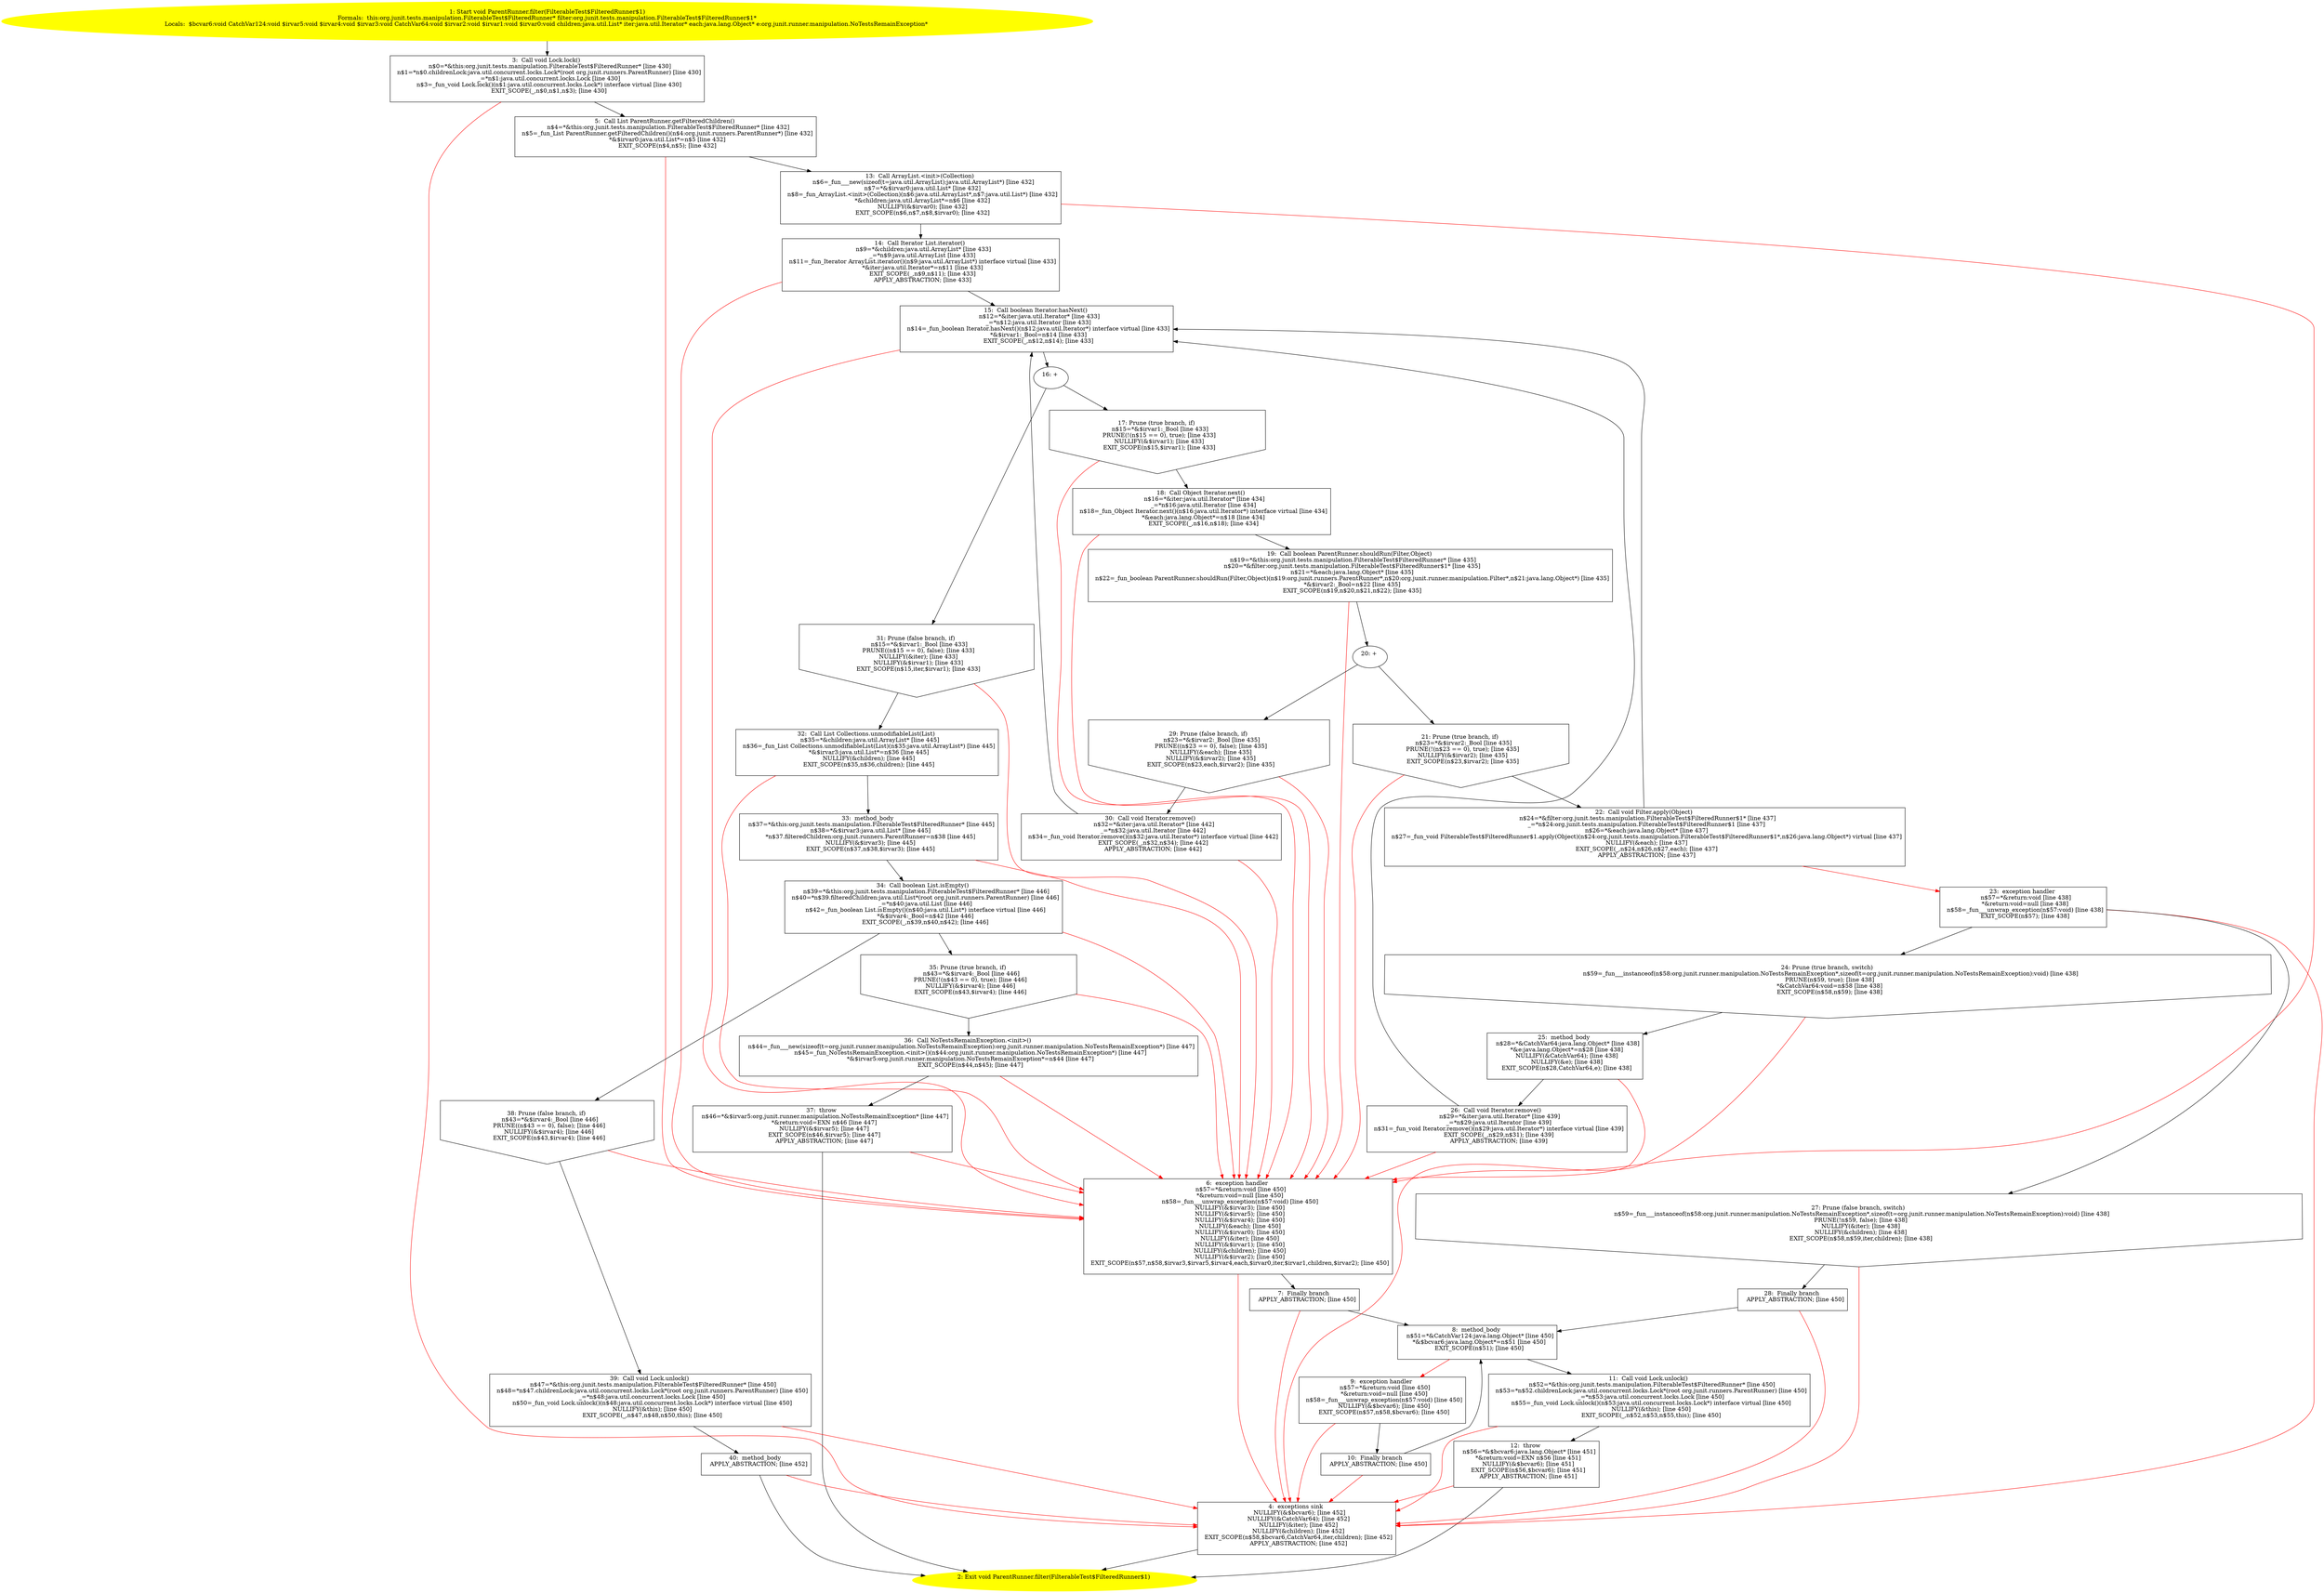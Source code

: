 /* @generated */
digraph cfg {
"org.junit.runners.ParentRunner.filter(org.junit.tests.manipulation.FilterableTest$FilteredRunner$1):.2b0ba203df0925f133ce78e532cfa5ee_1" [label="1: Start void ParentRunner.filter(FilterableTest$FilteredRunner$1)\nFormals:  this:org.junit.tests.manipulation.FilterableTest$FilteredRunner* filter:org.junit.tests.manipulation.FilterableTest$FilteredRunner$1*\nLocals:  $bcvar6:void CatchVar124:void $irvar5:void $irvar4:void $irvar3:void CatchVar64:void $irvar2:void $irvar1:void $irvar0:void children:java.util.List* iter:java.util.Iterator* each:java.lang.Object* e:org.junit.runner.manipulation.NoTestsRemainException* \n  " color=yellow style=filled]
	

	 "org.junit.runners.ParentRunner.filter(org.junit.tests.manipulation.FilterableTest$FilteredRunner$1):.2b0ba203df0925f133ce78e532cfa5ee_1" -> "org.junit.runners.ParentRunner.filter(org.junit.tests.manipulation.FilterableTest$FilteredRunner$1):.2b0ba203df0925f133ce78e532cfa5ee_3" ;
"org.junit.runners.ParentRunner.filter(org.junit.tests.manipulation.FilterableTest$FilteredRunner$1):.2b0ba203df0925f133ce78e532cfa5ee_2" [label="2: Exit void ParentRunner.filter(FilterableTest$FilteredRunner$1) \n  " color=yellow style=filled]
	

"org.junit.runners.ParentRunner.filter(org.junit.tests.manipulation.FilterableTest$FilteredRunner$1):.2b0ba203df0925f133ce78e532cfa5ee_3" [label="3:  Call void Lock.lock() \n   n$0=*&this:org.junit.tests.manipulation.FilterableTest$FilteredRunner* [line 430]\n  n$1=*n$0.childrenLock:java.util.concurrent.locks.Lock*(root org.junit.runners.ParentRunner) [line 430]\n  _=*n$1:java.util.concurrent.locks.Lock [line 430]\n  n$3=_fun_void Lock.lock()(n$1:java.util.concurrent.locks.Lock*) interface virtual [line 430]\n  EXIT_SCOPE(_,n$0,n$1,n$3); [line 430]\n " shape="box"]
	

	 "org.junit.runners.ParentRunner.filter(org.junit.tests.manipulation.FilterableTest$FilteredRunner$1):.2b0ba203df0925f133ce78e532cfa5ee_3" -> "org.junit.runners.ParentRunner.filter(org.junit.tests.manipulation.FilterableTest$FilteredRunner$1):.2b0ba203df0925f133ce78e532cfa5ee_5" ;
	 "org.junit.runners.ParentRunner.filter(org.junit.tests.manipulation.FilterableTest$FilteredRunner$1):.2b0ba203df0925f133ce78e532cfa5ee_3" -> "org.junit.runners.ParentRunner.filter(org.junit.tests.manipulation.FilterableTest$FilteredRunner$1):.2b0ba203df0925f133ce78e532cfa5ee_4" [color="red" ];
"org.junit.runners.ParentRunner.filter(org.junit.tests.manipulation.FilterableTest$FilteredRunner$1):.2b0ba203df0925f133ce78e532cfa5ee_4" [label="4:  exceptions sink \n   NULLIFY(&$bcvar6); [line 452]\n  NULLIFY(&CatchVar64); [line 452]\n  NULLIFY(&iter); [line 452]\n  NULLIFY(&children); [line 452]\n  EXIT_SCOPE(n$58,$bcvar6,CatchVar64,iter,children); [line 452]\n  APPLY_ABSTRACTION; [line 452]\n " shape="box"]
	

	 "org.junit.runners.ParentRunner.filter(org.junit.tests.manipulation.FilterableTest$FilteredRunner$1):.2b0ba203df0925f133ce78e532cfa5ee_4" -> "org.junit.runners.ParentRunner.filter(org.junit.tests.manipulation.FilterableTest$FilteredRunner$1):.2b0ba203df0925f133ce78e532cfa5ee_2" ;
"org.junit.runners.ParentRunner.filter(org.junit.tests.manipulation.FilterableTest$FilteredRunner$1):.2b0ba203df0925f133ce78e532cfa5ee_5" [label="5:  Call List ParentRunner.getFilteredChildren() \n   n$4=*&this:org.junit.tests.manipulation.FilterableTest$FilteredRunner* [line 432]\n  n$5=_fun_List ParentRunner.getFilteredChildren()(n$4:org.junit.runners.ParentRunner*) [line 432]\n  *&$irvar0:java.util.List*=n$5 [line 432]\n  EXIT_SCOPE(n$4,n$5); [line 432]\n " shape="box"]
	

	 "org.junit.runners.ParentRunner.filter(org.junit.tests.manipulation.FilterableTest$FilteredRunner$1):.2b0ba203df0925f133ce78e532cfa5ee_5" -> "org.junit.runners.ParentRunner.filter(org.junit.tests.manipulation.FilterableTest$FilteredRunner$1):.2b0ba203df0925f133ce78e532cfa5ee_13" ;
	 "org.junit.runners.ParentRunner.filter(org.junit.tests.manipulation.FilterableTest$FilteredRunner$1):.2b0ba203df0925f133ce78e532cfa5ee_5" -> "org.junit.runners.ParentRunner.filter(org.junit.tests.manipulation.FilterableTest$FilteredRunner$1):.2b0ba203df0925f133ce78e532cfa5ee_6" [color="red" ];
"org.junit.runners.ParentRunner.filter(org.junit.tests.manipulation.FilterableTest$FilteredRunner$1):.2b0ba203df0925f133ce78e532cfa5ee_6" [label="6:  exception handler \n   n$57=*&return:void [line 450]\n  *&return:void=null [line 450]\n  n$58=_fun___unwrap_exception(n$57:void) [line 450]\n  NULLIFY(&$irvar3); [line 450]\n  NULLIFY(&$irvar5); [line 450]\n  NULLIFY(&$irvar4); [line 450]\n  NULLIFY(&each); [line 450]\n  NULLIFY(&$irvar0); [line 450]\n  NULLIFY(&iter); [line 450]\n  NULLIFY(&$irvar1); [line 450]\n  NULLIFY(&children); [line 450]\n  NULLIFY(&$irvar2); [line 450]\n  EXIT_SCOPE(n$57,n$58,$irvar3,$irvar5,$irvar4,each,$irvar0,iter,$irvar1,children,$irvar2); [line 450]\n " shape="box"]
	

	 "org.junit.runners.ParentRunner.filter(org.junit.tests.manipulation.FilterableTest$FilteredRunner$1):.2b0ba203df0925f133ce78e532cfa5ee_6" -> "org.junit.runners.ParentRunner.filter(org.junit.tests.manipulation.FilterableTest$FilteredRunner$1):.2b0ba203df0925f133ce78e532cfa5ee_7" ;
	 "org.junit.runners.ParentRunner.filter(org.junit.tests.manipulation.FilterableTest$FilteredRunner$1):.2b0ba203df0925f133ce78e532cfa5ee_6" -> "org.junit.runners.ParentRunner.filter(org.junit.tests.manipulation.FilterableTest$FilteredRunner$1):.2b0ba203df0925f133ce78e532cfa5ee_4" [color="red" ];
"org.junit.runners.ParentRunner.filter(org.junit.tests.manipulation.FilterableTest$FilteredRunner$1):.2b0ba203df0925f133ce78e532cfa5ee_7" [label="7:  Finally branch \n   APPLY_ABSTRACTION; [line 450]\n " shape="box"]
	

	 "org.junit.runners.ParentRunner.filter(org.junit.tests.manipulation.FilterableTest$FilteredRunner$1):.2b0ba203df0925f133ce78e532cfa5ee_7" -> "org.junit.runners.ParentRunner.filter(org.junit.tests.manipulation.FilterableTest$FilteredRunner$1):.2b0ba203df0925f133ce78e532cfa5ee_8" ;
	 "org.junit.runners.ParentRunner.filter(org.junit.tests.manipulation.FilterableTest$FilteredRunner$1):.2b0ba203df0925f133ce78e532cfa5ee_7" -> "org.junit.runners.ParentRunner.filter(org.junit.tests.manipulation.FilterableTest$FilteredRunner$1):.2b0ba203df0925f133ce78e532cfa5ee_4" [color="red" ];
"org.junit.runners.ParentRunner.filter(org.junit.tests.manipulation.FilterableTest$FilteredRunner$1):.2b0ba203df0925f133ce78e532cfa5ee_8" [label="8:  method_body \n   n$51=*&CatchVar124:java.lang.Object* [line 450]\n  *&$bcvar6:java.lang.Object*=n$51 [line 450]\n  EXIT_SCOPE(n$51); [line 450]\n " shape="box"]
	

	 "org.junit.runners.ParentRunner.filter(org.junit.tests.manipulation.FilterableTest$FilteredRunner$1):.2b0ba203df0925f133ce78e532cfa5ee_8" -> "org.junit.runners.ParentRunner.filter(org.junit.tests.manipulation.FilterableTest$FilteredRunner$1):.2b0ba203df0925f133ce78e532cfa5ee_11" ;
	 "org.junit.runners.ParentRunner.filter(org.junit.tests.manipulation.FilterableTest$FilteredRunner$1):.2b0ba203df0925f133ce78e532cfa5ee_8" -> "org.junit.runners.ParentRunner.filter(org.junit.tests.manipulation.FilterableTest$FilteredRunner$1):.2b0ba203df0925f133ce78e532cfa5ee_9" [color="red" ];
"org.junit.runners.ParentRunner.filter(org.junit.tests.manipulation.FilterableTest$FilteredRunner$1):.2b0ba203df0925f133ce78e532cfa5ee_9" [label="9:  exception handler \n   n$57=*&return:void [line 450]\n  *&return:void=null [line 450]\n  n$58=_fun___unwrap_exception(n$57:void) [line 450]\n  NULLIFY(&$bcvar6); [line 450]\n  EXIT_SCOPE(n$57,n$58,$bcvar6); [line 450]\n " shape="box"]
	

	 "org.junit.runners.ParentRunner.filter(org.junit.tests.manipulation.FilterableTest$FilteredRunner$1):.2b0ba203df0925f133ce78e532cfa5ee_9" -> "org.junit.runners.ParentRunner.filter(org.junit.tests.manipulation.FilterableTest$FilteredRunner$1):.2b0ba203df0925f133ce78e532cfa5ee_10" ;
	 "org.junit.runners.ParentRunner.filter(org.junit.tests.manipulation.FilterableTest$FilteredRunner$1):.2b0ba203df0925f133ce78e532cfa5ee_9" -> "org.junit.runners.ParentRunner.filter(org.junit.tests.manipulation.FilterableTest$FilteredRunner$1):.2b0ba203df0925f133ce78e532cfa5ee_4" [color="red" ];
"org.junit.runners.ParentRunner.filter(org.junit.tests.manipulation.FilterableTest$FilteredRunner$1):.2b0ba203df0925f133ce78e532cfa5ee_10" [label="10:  Finally branch \n   APPLY_ABSTRACTION; [line 450]\n " shape="box"]
	

	 "org.junit.runners.ParentRunner.filter(org.junit.tests.manipulation.FilterableTest$FilteredRunner$1):.2b0ba203df0925f133ce78e532cfa5ee_10" -> "org.junit.runners.ParentRunner.filter(org.junit.tests.manipulation.FilterableTest$FilteredRunner$1):.2b0ba203df0925f133ce78e532cfa5ee_8" ;
	 "org.junit.runners.ParentRunner.filter(org.junit.tests.manipulation.FilterableTest$FilteredRunner$1):.2b0ba203df0925f133ce78e532cfa5ee_10" -> "org.junit.runners.ParentRunner.filter(org.junit.tests.manipulation.FilterableTest$FilteredRunner$1):.2b0ba203df0925f133ce78e532cfa5ee_4" [color="red" ];
"org.junit.runners.ParentRunner.filter(org.junit.tests.manipulation.FilterableTest$FilteredRunner$1):.2b0ba203df0925f133ce78e532cfa5ee_11" [label="11:  Call void Lock.unlock() \n   n$52=*&this:org.junit.tests.manipulation.FilterableTest$FilteredRunner* [line 450]\n  n$53=*n$52.childrenLock:java.util.concurrent.locks.Lock*(root org.junit.runners.ParentRunner) [line 450]\n  _=*n$53:java.util.concurrent.locks.Lock [line 450]\n  n$55=_fun_void Lock.unlock()(n$53:java.util.concurrent.locks.Lock*) interface virtual [line 450]\n  NULLIFY(&this); [line 450]\n  EXIT_SCOPE(_,n$52,n$53,n$55,this); [line 450]\n " shape="box"]
	

	 "org.junit.runners.ParentRunner.filter(org.junit.tests.manipulation.FilterableTest$FilteredRunner$1):.2b0ba203df0925f133ce78e532cfa5ee_11" -> "org.junit.runners.ParentRunner.filter(org.junit.tests.manipulation.FilterableTest$FilteredRunner$1):.2b0ba203df0925f133ce78e532cfa5ee_12" ;
	 "org.junit.runners.ParentRunner.filter(org.junit.tests.manipulation.FilterableTest$FilteredRunner$1):.2b0ba203df0925f133ce78e532cfa5ee_11" -> "org.junit.runners.ParentRunner.filter(org.junit.tests.manipulation.FilterableTest$FilteredRunner$1):.2b0ba203df0925f133ce78e532cfa5ee_4" [color="red" ];
"org.junit.runners.ParentRunner.filter(org.junit.tests.manipulation.FilterableTest$FilteredRunner$1):.2b0ba203df0925f133ce78e532cfa5ee_12" [label="12:  throw \n   n$56=*&$bcvar6:java.lang.Object* [line 451]\n  *&return:void=EXN n$56 [line 451]\n  NULLIFY(&$bcvar6); [line 451]\n  EXIT_SCOPE(n$56,$bcvar6); [line 451]\n  APPLY_ABSTRACTION; [line 451]\n " shape="box"]
	

	 "org.junit.runners.ParentRunner.filter(org.junit.tests.manipulation.FilterableTest$FilteredRunner$1):.2b0ba203df0925f133ce78e532cfa5ee_12" -> "org.junit.runners.ParentRunner.filter(org.junit.tests.manipulation.FilterableTest$FilteredRunner$1):.2b0ba203df0925f133ce78e532cfa5ee_2" ;
	 "org.junit.runners.ParentRunner.filter(org.junit.tests.manipulation.FilterableTest$FilteredRunner$1):.2b0ba203df0925f133ce78e532cfa5ee_12" -> "org.junit.runners.ParentRunner.filter(org.junit.tests.manipulation.FilterableTest$FilteredRunner$1):.2b0ba203df0925f133ce78e532cfa5ee_4" [color="red" ];
"org.junit.runners.ParentRunner.filter(org.junit.tests.manipulation.FilterableTest$FilteredRunner$1):.2b0ba203df0925f133ce78e532cfa5ee_13" [label="13:  Call ArrayList.<init>(Collection) \n   n$6=_fun___new(sizeof(t=java.util.ArrayList):java.util.ArrayList*) [line 432]\n  n$7=*&$irvar0:java.util.List* [line 432]\n  n$8=_fun_ArrayList.<init>(Collection)(n$6:java.util.ArrayList*,n$7:java.util.List*) [line 432]\n  *&children:java.util.ArrayList*=n$6 [line 432]\n  NULLIFY(&$irvar0); [line 432]\n  EXIT_SCOPE(n$6,n$7,n$8,$irvar0); [line 432]\n " shape="box"]
	

	 "org.junit.runners.ParentRunner.filter(org.junit.tests.manipulation.FilterableTest$FilteredRunner$1):.2b0ba203df0925f133ce78e532cfa5ee_13" -> "org.junit.runners.ParentRunner.filter(org.junit.tests.manipulation.FilterableTest$FilteredRunner$1):.2b0ba203df0925f133ce78e532cfa5ee_14" ;
	 "org.junit.runners.ParentRunner.filter(org.junit.tests.manipulation.FilterableTest$FilteredRunner$1):.2b0ba203df0925f133ce78e532cfa5ee_13" -> "org.junit.runners.ParentRunner.filter(org.junit.tests.manipulation.FilterableTest$FilteredRunner$1):.2b0ba203df0925f133ce78e532cfa5ee_6" [color="red" ];
"org.junit.runners.ParentRunner.filter(org.junit.tests.manipulation.FilterableTest$FilteredRunner$1):.2b0ba203df0925f133ce78e532cfa5ee_14" [label="14:  Call Iterator List.iterator() \n   n$9=*&children:java.util.ArrayList* [line 433]\n  _=*n$9:java.util.ArrayList [line 433]\n  n$11=_fun_Iterator ArrayList.iterator()(n$9:java.util.ArrayList*) interface virtual [line 433]\n  *&iter:java.util.Iterator*=n$11 [line 433]\n  EXIT_SCOPE(_,n$9,n$11); [line 433]\n  APPLY_ABSTRACTION; [line 433]\n " shape="box"]
	

	 "org.junit.runners.ParentRunner.filter(org.junit.tests.manipulation.FilterableTest$FilteredRunner$1):.2b0ba203df0925f133ce78e532cfa5ee_14" -> "org.junit.runners.ParentRunner.filter(org.junit.tests.manipulation.FilterableTest$FilteredRunner$1):.2b0ba203df0925f133ce78e532cfa5ee_15" ;
	 "org.junit.runners.ParentRunner.filter(org.junit.tests.manipulation.FilterableTest$FilteredRunner$1):.2b0ba203df0925f133ce78e532cfa5ee_14" -> "org.junit.runners.ParentRunner.filter(org.junit.tests.manipulation.FilterableTest$FilteredRunner$1):.2b0ba203df0925f133ce78e532cfa5ee_6" [color="red" ];
"org.junit.runners.ParentRunner.filter(org.junit.tests.manipulation.FilterableTest$FilteredRunner$1):.2b0ba203df0925f133ce78e532cfa5ee_15" [label="15:  Call boolean Iterator.hasNext() \n   n$12=*&iter:java.util.Iterator* [line 433]\n  _=*n$12:java.util.Iterator [line 433]\n  n$14=_fun_boolean Iterator.hasNext()(n$12:java.util.Iterator*) interface virtual [line 433]\n  *&$irvar1:_Bool=n$14 [line 433]\n  EXIT_SCOPE(_,n$12,n$14); [line 433]\n " shape="box"]
	

	 "org.junit.runners.ParentRunner.filter(org.junit.tests.manipulation.FilterableTest$FilteredRunner$1):.2b0ba203df0925f133ce78e532cfa5ee_15" -> "org.junit.runners.ParentRunner.filter(org.junit.tests.manipulation.FilterableTest$FilteredRunner$1):.2b0ba203df0925f133ce78e532cfa5ee_16" ;
	 "org.junit.runners.ParentRunner.filter(org.junit.tests.manipulation.FilterableTest$FilteredRunner$1):.2b0ba203df0925f133ce78e532cfa5ee_15" -> "org.junit.runners.ParentRunner.filter(org.junit.tests.manipulation.FilterableTest$FilteredRunner$1):.2b0ba203df0925f133ce78e532cfa5ee_6" [color="red" ];
"org.junit.runners.ParentRunner.filter(org.junit.tests.manipulation.FilterableTest$FilteredRunner$1):.2b0ba203df0925f133ce78e532cfa5ee_16" [label="16: + \n  " ]
	

	 "org.junit.runners.ParentRunner.filter(org.junit.tests.manipulation.FilterableTest$FilteredRunner$1):.2b0ba203df0925f133ce78e532cfa5ee_16" -> "org.junit.runners.ParentRunner.filter(org.junit.tests.manipulation.FilterableTest$FilteredRunner$1):.2b0ba203df0925f133ce78e532cfa5ee_17" ;
	 "org.junit.runners.ParentRunner.filter(org.junit.tests.manipulation.FilterableTest$FilteredRunner$1):.2b0ba203df0925f133ce78e532cfa5ee_16" -> "org.junit.runners.ParentRunner.filter(org.junit.tests.manipulation.FilterableTest$FilteredRunner$1):.2b0ba203df0925f133ce78e532cfa5ee_31" ;
"org.junit.runners.ParentRunner.filter(org.junit.tests.manipulation.FilterableTest$FilteredRunner$1):.2b0ba203df0925f133ce78e532cfa5ee_17" [label="17: Prune (true branch, if) \n   n$15=*&$irvar1:_Bool [line 433]\n  PRUNE(!(n$15 == 0), true); [line 433]\n  NULLIFY(&$irvar1); [line 433]\n  EXIT_SCOPE(n$15,$irvar1); [line 433]\n " shape="invhouse"]
	

	 "org.junit.runners.ParentRunner.filter(org.junit.tests.manipulation.FilterableTest$FilteredRunner$1):.2b0ba203df0925f133ce78e532cfa5ee_17" -> "org.junit.runners.ParentRunner.filter(org.junit.tests.manipulation.FilterableTest$FilteredRunner$1):.2b0ba203df0925f133ce78e532cfa5ee_18" ;
	 "org.junit.runners.ParentRunner.filter(org.junit.tests.manipulation.FilterableTest$FilteredRunner$1):.2b0ba203df0925f133ce78e532cfa5ee_17" -> "org.junit.runners.ParentRunner.filter(org.junit.tests.manipulation.FilterableTest$FilteredRunner$1):.2b0ba203df0925f133ce78e532cfa5ee_6" [color="red" ];
"org.junit.runners.ParentRunner.filter(org.junit.tests.manipulation.FilterableTest$FilteredRunner$1):.2b0ba203df0925f133ce78e532cfa5ee_18" [label="18:  Call Object Iterator.next() \n   n$16=*&iter:java.util.Iterator* [line 434]\n  _=*n$16:java.util.Iterator [line 434]\n  n$18=_fun_Object Iterator.next()(n$16:java.util.Iterator*) interface virtual [line 434]\n  *&each:java.lang.Object*=n$18 [line 434]\n  EXIT_SCOPE(_,n$16,n$18); [line 434]\n " shape="box"]
	

	 "org.junit.runners.ParentRunner.filter(org.junit.tests.manipulation.FilterableTest$FilteredRunner$1):.2b0ba203df0925f133ce78e532cfa5ee_18" -> "org.junit.runners.ParentRunner.filter(org.junit.tests.manipulation.FilterableTest$FilteredRunner$1):.2b0ba203df0925f133ce78e532cfa5ee_19" ;
	 "org.junit.runners.ParentRunner.filter(org.junit.tests.manipulation.FilterableTest$FilteredRunner$1):.2b0ba203df0925f133ce78e532cfa5ee_18" -> "org.junit.runners.ParentRunner.filter(org.junit.tests.manipulation.FilterableTest$FilteredRunner$1):.2b0ba203df0925f133ce78e532cfa5ee_6" [color="red" ];
"org.junit.runners.ParentRunner.filter(org.junit.tests.manipulation.FilterableTest$FilteredRunner$1):.2b0ba203df0925f133ce78e532cfa5ee_19" [label="19:  Call boolean ParentRunner.shouldRun(Filter,Object) \n   n$19=*&this:org.junit.tests.manipulation.FilterableTest$FilteredRunner* [line 435]\n  n$20=*&filter:org.junit.tests.manipulation.FilterableTest$FilteredRunner$1* [line 435]\n  n$21=*&each:java.lang.Object* [line 435]\n  n$22=_fun_boolean ParentRunner.shouldRun(Filter,Object)(n$19:org.junit.runners.ParentRunner*,n$20:org.junit.runner.manipulation.Filter*,n$21:java.lang.Object*) [line 435]\n  *&$irvar2:_Bool=n$22 [line 435]\n  EXIT_SCOPE(n$19,n$20,n$21,n$22); [line 435]\n " shape="box"]
	

	 "org.junit.runners.ParentRunner.filter(org.junit.tests.manipulation.FilterableTest$FilteredRunner$1):.2b0ba203df0925f133ce78e532cfa5ee_19" -> "org.junit.runners.ParentRunner.filter(org.junit.tests.manipulation.FilterableTest$FilteredRunner$1):.2b0ba203df0925f133ce78e532cfa5ee_20" ;
	 "org.junit.runners.ParentRunner.filter(org.junit.tests.manipulation.FilterableTest$FilteredRunner$1):.2b0ba203df0925f133ce78e532cfa5ee_19" -> "org.junit.runners.ParentRunner.filter(org.junit.tests.manipulation.FilterableTest$FilteredRunner$1):.2b0ba203df0925f133ce78e532cfa5ee_6" [color="red" ];
"org.junit.runners.ParentRunner.filter(org.junit.tests.manipulation.FilterableTest$FilteredRunner$1):.2b0ba203df0925f133ce78e532cfa5ee_20" [label="20: + \n  " ]
	

	 "org.junit.runners.ParentRunner.filter(org.junit.tests.manipulation.FilterableTest$FilteredRunner$1):.2b0ba203df0925f133ce78e532cfa5ee_20" -> "org.junit.runners.ParentRunner.filter(org.junit.tests.manipulation.FilterableTest$FilteredRunner$1):.2b0ba203df0925f133ce78e532cfa5ee_21" ;
	 "org.junit.runners.ParentRunner.filter(org.junit.tests.manipulation.FilterableTest$FilteredRunner$1):.2b0ba203df0925f133ce78e532cfa5ee_20" -> "org.junit.runners.ParentRunner.filter(org.junit.tests.manipulation.FilterableTest$FilteredRunner$1):.2b0ba203df0925f133ce78e532cfa5ee_29" ;
"org.junit.runners.ParentRunner.filter(org.junit.tests.manipulation.FilterableTest$FilteredRunner$1):.2b0ba203df0925f133ce78e532cfa5ee_21" [label="21: Prune (true branch, if) \n   n$23=*&$irvar2:_Bool [line 435]\n  PRUNE(!(n$23 == 0), true); [line 435]\n  NULLIFY(&$irvar2); [line 435]\n  EXIT_SCOPE(n$23,$irvar2); [line 435]\n " shape="invhouse"]
	

	 "org.junit.runners.ParentRunner.filter(org.junit.tests.manipulation.FilterableTest$FilteredRunner$1):.2b0ba203df0925f133ce78e532cfa5ee_21" -> "org.junit.runners.ParentRunner.filter(org.junit.tests.manipulation.FilterableTest$FilteredRunner$1):.2b0ba203df0925f133ce78e532cfa5ee_22" ;
	 "org.junit.runners.ParentRunner.filter(org.junit.tests.manipulation.FilterableTest$FilteredRunner$1):.2b0ba203df0925f133ce78e532cfa5ee_21" -> "org.junit.runners.ParentRunner.filter(org.junit.tests.manipulation.FilterableTest$FilteredRunner$1):.2b0ba203df0925f133ce78e532cfa5ee_6" [color="red" ];
"org.junit.runners.ParentRunner.filter(org.junit.tests.manipulation.FilterableTest$FilteredRunner$1):.2b0ba203df0925f133ce78e532cfa5ee_22" [label="22:  Call void Filter.apply(Object) \n   n$24=*&filter:org.junit.tests.manipulation.FilterableTest$FilteredRunner$1* [line 437]\n  _=*n$24:org.junit.tests.manipulation.FilterableTest$FilteredRunner$1 [line 437]\n  n$26=*&each:java.lang.Object* [line 437]\n  n$27=_fun_void FilterableTest$FilteredRunner$1.apply(Object)(n$24:org.junit.tests.manipulation.FilterableTest$FilteredRunner$1*,n$26:java.lang.Object*) virtual [line 437]\n  NULLIFY(&each); [line 437]\n  EXIT_SCOPE(_,n$24,n$26,n$27,each); [line 437]\n  APPLY_ABSTRACTION; [line 437]\n " shape="box"]
	

	 "org.junit.runners.ParentRunner.filter(org.junit.tests.manipulation.FilterableTest$FilteredRunner$1):.2b0ba203df0925f133ce78e532cfa5ee_22" -> "org.junit.runners.ParentRunner.filter(org.junit.tests.manipulation.FilterableTest$FilteredRunner$1):.2b0ba203df0925f133ce78e532cfa5ee_15" ;
	 "org.junit.runners.ParentRunner.filter(org.junit.tests.manipulation.FilterableTest$FilteredRunner$1):.2b0ba203df0925f133ce78e532cfa5ee_22" -> "org.junit.runners.ParentRunner.filter(org.junit.tests.manipulation.FilterableTest$FilteredRunner$1):.2b0ba203df0925f133ce78e532cfa5ee_23" [color="red" ];
"org.junit.runners.ParentRunner.filter(org.junit.tests.manipulation.FilterableTest$FilteredRunner$1):.2b0ba203df0925f133ce78e532cfa5ee_23" [label="23:  exception handler \n   n$57=*&return:void [line 438]\n  *&return:void=null [line 438]\n  n$58=_fun___unwrap_exception(n$57:void) [line 438]\n  EXIT_SCOPE(n$57); [line 438]\n " shape="box"]
	

	 "org.junit.runners.ParentRunner.filter(org.junit.tests.manipulation.FilterableTest$FilteredRunner$1):.2b0ba203df0925f133ce78e532cfa5ee_23" -> "org.junit.runners.ParentRunner.filter(org.junit.tests.manipulation.FilterableTest$FilteredRunner$1):.2b0ba203df0925f133ce78e532cfa5ee_24" ;
	 "org.junit.runners.ParentRunner.filter(org.junit.tests.manipulation.FilterableTest$FilteredRunner$1):.2b0ba203df0925f133ce78e532cfa5ee_23" -> "org.junit.runners.ParentRunner.filter(org.junit.tests.manipulation.FilterableTest$FilteredRunner$1):.2b0ba203df0925f133ce78e532cfa5ee_27" ;
	 "org.junit.runners.ParentRunner.filter(org.junit.tests.manipulation.FilterableTest$FilteredRunner$1):.2b0ba203df0925f133ce78e532cfa5ee_23" -> "org.junit.runners.ParentRunner.filter(org.junit.tests.manipulation.FilterableTest$FilteredRunner$1):.2b0ba203df0925f133ce78e532cfa5ee_4" [color="red" ];
"org.junit.runners.ParentRunner.filter(org.junit.tests.manipulation.FilterableTest$FilteredRunner$1):.2b0ba203df0925f133ce78e532cfa5ee_24" [label="24: Prune (true branch, switch) \n   n$59=_fun___instanceof(n$58:org.junit.runner.manipulation.NoTestsRemainException*,sizeof(t=org.junit.runner.manipulation.NoTestsRemainException):void) [line 438]\n  PRUNE(n$59, true); [line 438]\n  *&CatchVar64:void=n$58 [line 438]\n  EXIT_SCOPE(n$58,n$59); [line 438]\n " shape="invhouse"]
	

	 "org.junit.runners.ParentRunner.filter(org.junit.tests.manipulation.FilterableTest$FilteredRunner$1):.2b0ba203df0925f133ce78e532cfa5ee_24" -> "org.junit.runners.ParentRunner.filter(org.junit.tests.manipulation.FilterableTest$FilteredRunner$1):.2b0ba203df0925f133ce78e532cfa5ee_25" ;
	 "org.junit.runners.ParentRunner.filter(org.junit.tests.manipulation.FilterableTest$FilteredRunner$1):.2b0ba203df0925f133ce78e532cfa5ee_24" -> "org.junit.runners.ParentRunner.filter(org.junit.tests.manipulation.FilterableTest$FilteredRunner$1):.2b0ba203df0925f133ce78e532cfa5ee_4" [color="red" ];
"org.junit.runners.ParentRunner.filter(org.junit.tests.manipulation.FilterableTest$FilteredRunner$1):.2b0ba203df0925f133ce78e532cfa5ee_25" [label="25:  method_body \n   n$28=*&CatchVar64:java.lang.Object* [line 438]\n  *&e:java.lang.Object*=n$28 [line 438]\n  NULLIFY(&CatchVar64); [line 438]\n  NULLIFY(&e); [line 438]\n  EXIT_SCOPE(n$28,CatchVar64,e); [line 438]\n " shape="box"]
	

	 "org.junit.runners.ParentRunner.filter(org.junit.tests.manipulation.FilterableTest$FilteredRunner$1):.2b0ba203df0925f133ce78e532cfa5ee_25" -> "org.junit.runners.ParentRunner.filter(org.junit.tests.manipulation.FilterableTest$FilteredRunner$1):.2b0ba203df0925f133ce78e532cfa5ee_26" ;
	 "org.junit.runners.ParentRunner.filter(org.junit.tests.manipulation.FilterableTest$FilteredRunner$1):.2b0ba203df0925f133ce78e532cfa5ee_25" -> "org.junit.runners.ParentRunner.filter(org.junit.tests.manipulation.FilterableTest$FilteredRunner$1):.2b0ba203df0925f133ce78e532cfa5ee_6" [color="red" ];
"org.junit.runners.ParentRunner.filter(org.junit.tests.manipulation.FilterableTest$FilteredRunner$1):.2b0ba203df0925f133ce78e532cfa5ee_26" [label="26:  Call void Iterator.remove() \n   n$29=*&iter:java.util.Iterator* [line 439]\n  _=*n$29:java.util.Iterator [line 439]\n  n$31=_fun_void Iterator.remove()(n$29:java.util.Iterator*) interface virtual [line 439]\n  EXIT_SCOPE(_,n$29,n$31); [line 439]\n  APPLY_ABSTRACTION; [line 439]\n " shape="box"]
	

	 "org.junit.runners.ParentRunner.filter(org.junit.tests.manipulation.FilterableTest$FilteredRunner$1):.2b0ba203df0925f133ce78e532cfa5ee_26" -> "org.junit.runners.ParentRunner.filter(org.junit.tests.manipulation.FilterableTest$FilteredRunner$1):.2b0ba203df0925f133ce78e532cfa5ee_15" ;
	 "org.junit.runners.ParentRunner.filter(org.junit.tests.manipulation.FilterableTest$FilteredRunner$1):.2b0ba203df0925f133ce78e532cfa5ee_26" -> "org.junit.runners.ParentRunner.filter(org.junit.tests.manipulation.FilterableTest$FilteredRunner$1):.2b0ba203df0925f133ce78e532cfa5ee_6" [color="red" ];
"org.junit.runners.ParentRunner.filter(org.junit.tests.manipulation.FilterableTest$FilteredRunner$1):.2b0ba203df0925f133ce78e532cfa5ee_27" [label="27: Prune (false branch, switch) \n   n$59=_fun___instanceof(n$58:org.junit.runner.manipulation.NoTestsRemainException*,sizeof(t=org.junit.runner.manipulation.NoTestsRemainException):void) [line 438]\n  PRUNE(!n$59, false); [line 438]\n  NULLIFY(&iter); [line 438]\n  NULLIFY(&children); [line 438]\n  EXIT_SCOPE(n$58,n$59,iter,children); [line 438]\n " shape="invhouse"]
	

	 "org.junit.runners.ParentRunner.filter(org.junit.tests.manipulation.FilterableTest$FilteredRunner$1):.2b0ba203df0925f133ce78e532cfa5ee_27" -> "org.junit.runners.ParentRunner.filter(org.junit.tests.manipulation.FilterableTest$FilteredRunner$1):.2b0ba203df0925f133ce78e532cfa5ee_28" ;
	 "org.junit.runners.ParentRunner.filter(org.junit.tests.manipulation.FilterableTest$FilteredRunner$1):.2b0ba203df0925f133ce78e532cfa5ee_27" -> "org.junit.runners.ParentRunner.filter(org.junit.tests.manipulation.FilterableTest$FilteredRunner$1):.2b0ba203df0925f133ce78e532cfa5ee_4" [color="red" ];
"org.junit.runners.ParentRunner.filter(org.junit.tests.manipulation.FilterableTest$FilteredRunner$1):.2b0ba203df0925f133ce78e532cfa5ee_28" [label="28:  Finally branch \n   APPLY_ABSTRACTION; [line 450]\n " shape="box"]
	

	 "org.junit.runners.ParentRunner.filter(org.junit.tests.manipulation.FilterableTest$FilteredRunner$1):.2b0ba203df0925f133ce78e532cfa5ee_28" -> "org.junit.runners.ParentRunner.filter(org.junit.tests.manipulation.FilterableTest$FilteredRunner$1):.2b0ba203df0925f133ce78e532cfa5ee_8" ;
	 "org.junit.runners.ParentRunner.filter(org.junit.tests.manipulation.FilterableTest$FilteredRunner$1):.2b0ba203df0925f133ce78e532cfa5ee_28" -> "org.junit.runners.ParentRunner.filter(org.junit.tests.manipulation.FilterableTest$FilteredRunner$1):.2b0ba203df0925f133ce78e532cfa5ee_4" [color="red" ];
"org.junit.runners.ParentRunner.filter(org.junit.tests.manipulation.FilterableTest$FilteredRunner$1):.2b0ba203df0925f133ce78e532cfa5ee_29" [label="29: Prune (false branch, if) \n   n$23=*&$irvar2:_Bool [line 435]\n  PRUNE((n$23 == 0), false); [line 435]\n  NULLIFY(&each); [line 435]\n  NULLIFY(&$irvar2); [line 435]\n  EXIT_SCOPE(n$23,each,$irvar2); [line 435]\n " shape="invhouse"]
	

	 "org.junit.runners.ParentRunner.filter(org.junit.tests.manipulation.FilterableTest$FilteredRunner$1):.2b0ba203df0925f133ce78e532cfa5ee_29" -> "org.junit.runners.ParentRunner.filter(org.junit.tests.manipulation.FilterableTest$FilteredRunner$1):.2b0ba203df0925f133ce78e532cfa5ee_30" ;
	 "org.junit.runners.ParentRunner.filter(org.junit.tests.manipulation.FilterableTest$FilteredRunner$1):.2b0ba203df0925f133ce78e532cfa5ee_29" -> "org.junit.runners.ParentRunner.filter(org.junit.tests.manipulation.FilterableTest$FilteredRunner$1):.2b0ba203df0925f133ce78e532cfa5ee_6" [color="red" ];
"org.junit.runners.ParentRunner.filter(org.junit.tests.manipulation.FilterableTest$FilteredRunner$1):.2b0ba203df0925f133ce78e532cfa5ee_30" [label="30:  Call void Iterator.remove() \n   n$32=*&iter:java.util.Iterator* [line 442]\n  _=*n$32:java.util.Iterator [line 442]\n  n$34=_fun_void Iterator.remove()(n$32:java.util.Iterator*) interface virtual [line 442]\n  EXIT_SCOPE(_,n$32,n$34); [line 442]\n  APPLY_ABSTRACTION; [line 442]\n " shape="box"]
	

	 "org.junit.runners.ParentRunner.filter(org.junit.tests.manipulation.FilterableTest$FilteredRunner$1):.2b0ba203df0925f133ce78e532cfa5ee_30" -> "org.junit.runners.ParentRunner.filter(org.junit.tests.manipulation.FilterableTest$FilteredRunner$1):.2b0ba203df0925f133ce78e532cfa5ee_15" ;
	 "org.junit.runners.ParentRunner.filter(org.junit.tests.manipulation.FilterableTest$FilteredRunner$1):.2b0ba203df0925f133ce78e532cfa5ee_30" -> "org.junit.runners.ParentRunner.filter(org.junit.tests.manipulation.FilterableTest$FilteredRunner$1):.2b0ba203df0925f133ce78e532cfa5ee_6" [color="red" ];
"org.junit.runners.ParentRunner.filter(org.junit.tests.manipulation.FilterableTest$FilteredRunner$1):.2b0ba203df0925f133ce78e532cfa5ee_31" [label="31: Prune (false branch, if) \n   n$15=*&$irvar1:_Bool [line 433]\n  PRUNE((n$15 == 0), false); [line 433]\n  NULLIFY(&iter); [line 433]\n  NULLIFY(&$irvar1); [line 433]\n  EXIT_SCOPE(n$15,iter,$irvar1); [line 433]\n " shape="invhouse"]
	

	 "org.junit.runners.ParentRunner.filter(org.junit.tests.manipulation.FilterableTest$FilteredRunner$1):.2b0ba203df0925f133ce78e532cfa5ee_31" -> "org.junit.runners.ParentRunner.filter(org.junit.tests.manipulation.FilterableTest$FilteredRunner$1):.2b0ba203df0925f133ce78e532cfa5ee_32" ;
	 "org.junit.runners.ParentRunner.filter(org.junit.tests.manipulation.FilterableTest$FilteredRunner$1):.2b0ba203df0925f133ce78e532cfa5ee_31" -> "org.junit.runners.ParentRunner.filter(org.junit.tests.manipulation.FilterableTest$FilteredRunner$1):.2b0ba203df0925f133ce78e532cfa5ee_6" [color="red" ];
"org.junit.runners.ParentRunner.filter(org.junit.tests.manipulation.FilterableTest$FilteredRunner$1):.2b0ba203df0925f133ce78e532cfa5ee_32" [label="32:  Call List Collections.unmodifiableList(List) \n   n$35=*&children:java.util.ArrayList* [line 445]\n  n$36=_fun_List Collections.unmodifiableList(List)(n$35:java.util.ArrayList*) [line 445]\n  *&$irvar3:java.util.List*=n$36 [line 445]\n  NULLIFY(&children); [line 445]\n  EXIT_SCOPE(n$35,n$36,children); [line 445]\n " shape="box"]
	

	 "org.junit.runners.ParentRunner.filter(org.junit.tests.manipulation.FilterableTest$FilteredRunner$1):.2b0ba203df0925f133ce78e532cfa5ee_32" -> "org.junit.runners.ParentRunner.filter(org.junit.tests.manipulation.FilterableTest$FilteredRunner$1):.2b0ba203df0925f133ce78e532cfa5ee_33" ;
	 "org.junit.runners.ParentRunner.filter(org.junit.tests.manipulation.FilterableTest$FilteredRunner$1):.2b0ba203df0925f133ce78e532cfa5ee_32" -> "org.junit.runners.ParentRunner.filter(org.junit.tests.manipulation.FilterableTest$FilteredRunner$1):.2b0ba203df0925f133ce78e532cfa5ee_6" [color="red" ];
"org.junit.runners.ParentRunner.filter(org.junit.tests.manipulation.FilterableTest$FilteredRunner$1):.2b0ba203df0925f133ce78e532cfa5ee_33" [label="33:  method_body \n   n$37=*&this:org.junit.tests.manipulation.FilterableTest$FilteredRunner* [line 445]\n  n$38=*&$irvar3:java.util.List* [line 445]\n  *n$37.filteredChildren:org.junit.runners.ParentRunner=n$38 [line 445]\n  NULLIFY(&$irvar3); [line 445]\n  EXIT_SCOPE(n$37,n$38,$irvar3); [line 445]\n " shape="box"]
	

	 "org.junit.runners.ParentRunner.filter(org.junit.tests.manipulation.FilterableTest$FilteredRunner$1):.2b0ba203df0925f133ce78e532cfa5ee_33" -> "org.junit.runners.ParentRunner.filter(org.junit.tests.manipulation.FilterableTest$FilteredRunner$1):.2b0ba203df0925f133ce78e532cfa5ee_34" ;
	 "org.junit.runners.ParentRunner.filter(org.junit.tests.manipulation.FilterableTest$FilteredRunner$1):.2b0ba203df0925f133ce78e532cfa5ee_33" -> "org.junit.runners.ParentRunner.filter(org.junit.tests.manipulation.FilterableTest$FilteredRunner$1):.2b0ba203df0925f133ce78e532cfa5ee_6" [color="red" ];
"org.junit.runners.ParentRunner.filter(org.junit.tests.manipulation.FilterableTest$FilteredRunner$1):.2b0ba203df0925f133ce78e532cfa5ee_34" [label="34:  Call boolean List.isEmpty() \n   n$39=*&this:org.junit.tests.manipulation.FilterableTest$FilteredRunner* [line 446]\n  n$40=*n$39.filteredChildren:java.util.List*(root org.junit.runners.ParentRunner) [line 446]\n  _=*n$40:java.util.List [line 446]\n  n$42=_fun_boolean List.isEmpty()(n$40:java.util.List*) interface virtual [line 446]\n  *&$irvar4:_Bool=n$42 [line 446]\n  EXIT_SCOPE(_,n$39,n$40,n$42); [line 446]\n " shape="box"]
	

	 "org.junit.runners.ParentRunner.filter(org.junit.tests.manipulation.FilterableTest$FilteredRunner$1):.2b0ba203df0925f133ce78e532cfa5ee_34" -> "org.junit.runners.ParentRunner.filter(org.junit.tests.manipulation.FilterableTest$FilteredRunner$1):.2b0ba203df0925f133ce78e532cfa5ee_35" ;
	 "org.junit.runners.ParentRunner.filter(org.junit.tests.manipulation.FilterableTest$FilteredRunner$1):.2b0ba203df0925f133ce78e532cfa5ee_34" -> "org.junit.runners.ParentRunner.filter(org.junit.tests.manipulation.FilterableTest$FilteredRunner$1):.2b0ba203df0925f133ce78e532cfa5ee_38" ;
	 "org.junit.runners.ParentRunner.filter(org.junit.tests.manipulation.FilterableTest$FilteredRunner$1):.2b0ba203df0925f133ce78e532cfa5ee_34" -> "org.junit.runners.ParentRunner.filter(org.junit.tests.manipulation.FilterableTest$FilteredRunner$1):.2b0ba203df0925f133ce78e532cfa5ee_6" [color="red" ];
"org.junit.runners.ParentRunner.filter(org.junit.tests.manipulation.FilterableTest$FilteredRunner$1):.2b0ba203df0925f133ce78e532cfa5ee_35" [label="35: Prune (true branch, if) \n   n$43=*&$irvar4:_Bool [line 446]\n  PRUNE(!(n$43 == 0), true); [line 446]\n  NULLIFY(&$irvar4); [line 446]\n  EXIT_SCOPE(n$43,$irvar4); [line 446]\n " shape="invhouse"]
	

	 "org.junit.runners.ParentRunner.filter(org.junit.tests.manipulation.FilterableTest$FilteredRunner$1):.2b0ba203df0925f133ce78e532cfa5ee_35" -> "org.junit.runners.ParentRunner.filter(org.junit.tests.manipulation.FilterableTest$FilteredRunner$1):.2b0ba203df0925f133ce78e532cfa5ee_36" ;
	 "org.junit.runners.ParentRunner.filter(org.junit.tests.manipulation.FilterableTest$FilteredRunner$1):.2b0ba203df0925f133ce78e532cfa5ee_35" -> "org.junit.runners.ParentRunner.filter(org.junit.tests.manipulation.FilterableTest$FilteredRunner$1):.2b0ba203df0925f133ce78e532cfa5ee_6" [color="red" ];
"org.junit.runners.ParentRunner.filter(org.junit.tests.manipulation.FilterableTest$FilteredRunner$1):.2b0ba203df0925f133ce78e532cfa5ee_36" [label="36:  Call NoTestsRemainException.<init>() \n   n$44=_fun___new(sizeof(t=org.junit.runner.manipulation.NoTestsRemainException):org.junit.runner.manipulation.NoTestsRemainException*) [line 447]\n  n$45=_fun_NoTestsRemainException.<init>()(n$44:org.junit.runner.manipulation.NoTestsRemainException*) [line 447]\n  *&$irvar5:org.junit.runner.manipulation.NoTestsRemainException*=n$44 [line 447]\n  EXIT_SCOPE(n$44,n$45); [line 447]\n " shape="box"]
	

	 "org.junit.runners.ParentRunner.filter(org.junit.tests.manipulation.FilterableTest$FilteredRunner$1):.2b0ba203df0925f133ce78e532cfa5ee_36" -> "org.junit.runners.ParentRunner.filter(org.junit.tests.manipulation.FilterableTest$FilteredRunner$1):.2b0ba203df0925f133ce78e532cfa5ee_37" ;
	 "org.junit.runners.ParentRunner.filter(org.junit.tests.manipulation.FilterableTest$FilteredRunner$1):.2b0ba203df0925f133ce78e532cfa5ee_36" -> "org.junit.runners.ParentRunner.filter(org.junit.tests.manipulation.FilterableTest$FilteredRunner$1):.2b0ba203df0925f133ce78e532cfa5ee_6" [color="red" ];
"org.junit.runners.ParentRunner.filter(org.junit.tests.manipulation.FilterableTest$FilteredRunner$1):.2b0ba203df0925f133ce78e532cfa5ee_37" [label="37:  throw \n   n$46=*&$irvar5:org.junit.runner.manipulation.NoTestsRemainException* [line 447]\n  *&return:void=EXN n$46 [line 447]\n  NULLIFY(&$irvar5); [line 447]\n  EXIT_SCOPE(n$46,$irvar5); [line 447]\n  APPLY_ABSTRACTION; [line 447]\n " shape="box"]
	

	 "org.junit.runners.ParentRunner.filter(org.junit.tests.manipulation.FilterableTest$FilteredRunner$1):.2b0ba203df0925f133ce78e532cfa5ee_37" -> "org.junit.runners.ParentRunner.filter(org.junit.tests.manipulation.FilterableTest$FilteredRunner$1):.2b0ba203df0925f133ce78e532cfa5ee_2" ;
	 "org.junit.runners.ParentRunner.filter(org.junit.tests.manipulation.FilterableTest$FilteredRunner$1):.2b0ba203df0925f133ce78e532cfa5ee_37" -> "org.junit.runners.ParentRunner.filter(org.junit.tests.manipulation.FilterableTest$FilteredRunner$1):.2b0ba203df0925f133ce78e532cfa5ee_6" [color="red" ];
"org.junit.runners.ParentRunner.filter(org.junit.tests.manipulation.FilterableTest$FilteredRunner$1):.2b0ba203df0925f133ce78e532cfa5ee_38" [label="38: Prune (false branch, if) \n   n$43=*&$irvar4:_Bool [line 446]\n  PRUNE((n$43 == 0), false); [line 446]\n  NULLIFY(&$irvar4); [line 446]\n  EXIT_SCOPE(n$43,$irvar4); [line 446]\n " shape="invhouse"]
	

	 "org.junit.runners.ParentRunner.filter(org.junit.tests.manipulation.FilterableTest$FilteredRunner$1):.2b0ba203df0925f133ce78e532cfa5ee_38" -> "org.junit.runners.ParentRunner.filter(org.junit.tests.manipulation.FilterableTest$FilteredRunner$1):.2b0ba203df0925f133ce78e532cfa5ee_39" ;
	 "org.junit.runners.ParentRunner.filter(org.junit.tests.manipulation.FilterableTest$FilteredRunner$1):.2b0ba203df0925f133ce78e532cfa5ee_38" -> "org.junit.runners.ParentRunner.filter(org.junit.tests.manipulation.FilterableTest$FilteredRunner$1):.2b0ba203df0925f133ce78e532cfa5ee_6" [color="red" ];
"org.junit.runners.ParentRunner.filter(org.junit.tests.manipulation.FilterableTest$FilteredRunner$1):.2b0ba203df0925f133ce78e532cfa5ee_39" [label="39:  Call void Lock.unlock() \n   n$47=*&this:org.junit.tests.manipulation.FilterableTest$FilteredRunner* [line 450]\n  n$48=*n$47.childrenLock:java.util.concurrent.locks.Lock*(root org.junit.runners.ParentRunner) [line 450]\n  _=*n$48:java.util.concurrent.locks.Lock [line 450]\n  n$50=_fun_void Lock.unlock()(n$48:java.util.concurrent.locks.Lock*) interface virtual [line 450]\n  NULLIFY(&this); [line 450]\n  EXIT_SCOPE(_,n$47,n$48,n$50,this); [line 450]\n " shape="box"]
	

	 "org.junit.runners.ParentRunner.filter(org.junit.tests.manipulation.FilterableTest$FilteredRunner$1):.2b0ba203df0925f133ce78e532cfa5ee_39" -> "org.junit.runners.ParentRunner.filter(org.junit.tests.manipulation.FilterableTest$FilteredRunner$1):.2b0ba203df0925f133ce78e532cfa5ee_40" ;
	 "org.junit.runners.ParentRunner.filter(org.junit.tests.manipulation.FilterableTest$FilteredRunner$1):.2b0ba203df0925f133ce78e532cfa5ee_39" -> "org.junit.runners.ParentRunner.filter(org.junit.tests.manipulation.FilterableTest$FilteredRunner$1):.2b0ba203df0925f133ce78e532cfa5ee_4" [color="red" ];
"org.junit.runners.ParentRunner.filter(org.junit.tests.manipulation.FilterableTest$FilteredRunner$1):.2b0ba203df0925f133ce78e532cfa5ee_40" [label="40:  method_body \n   APPLY_ABSTRACTION; [line 452]\n " shape="box"]
	

	 "org.junit.runners.ParentRunner.filter(org.junit.tests.manipulation.FilterableTest$FilteredRunner$1):.2b0ba203df0925f133ce78e532cfa5ee_40" -> "org.junit.runners.ParentRunner.filter(org.junit.tests.manipulation.FilterableTest$FilteredRunner$1):.2b0ba203df0925f133ce78e532cfa5ee_2" ;
	 "org.junit.runners.ParentRunner.filter(org.junit.tests.manipulation.FilterableTest$FilteredRunner$1):.2b0ba203df0925f133ce78e532cfa5ee_40" -> "org.junit.runners.ParentRunner.filter(org.junit.tests.manipulation.FilterableTest$FilteredRunner$1):.2b0ba203df0925f133ce78e532cfa5ee_4" [color="red" ];
}
